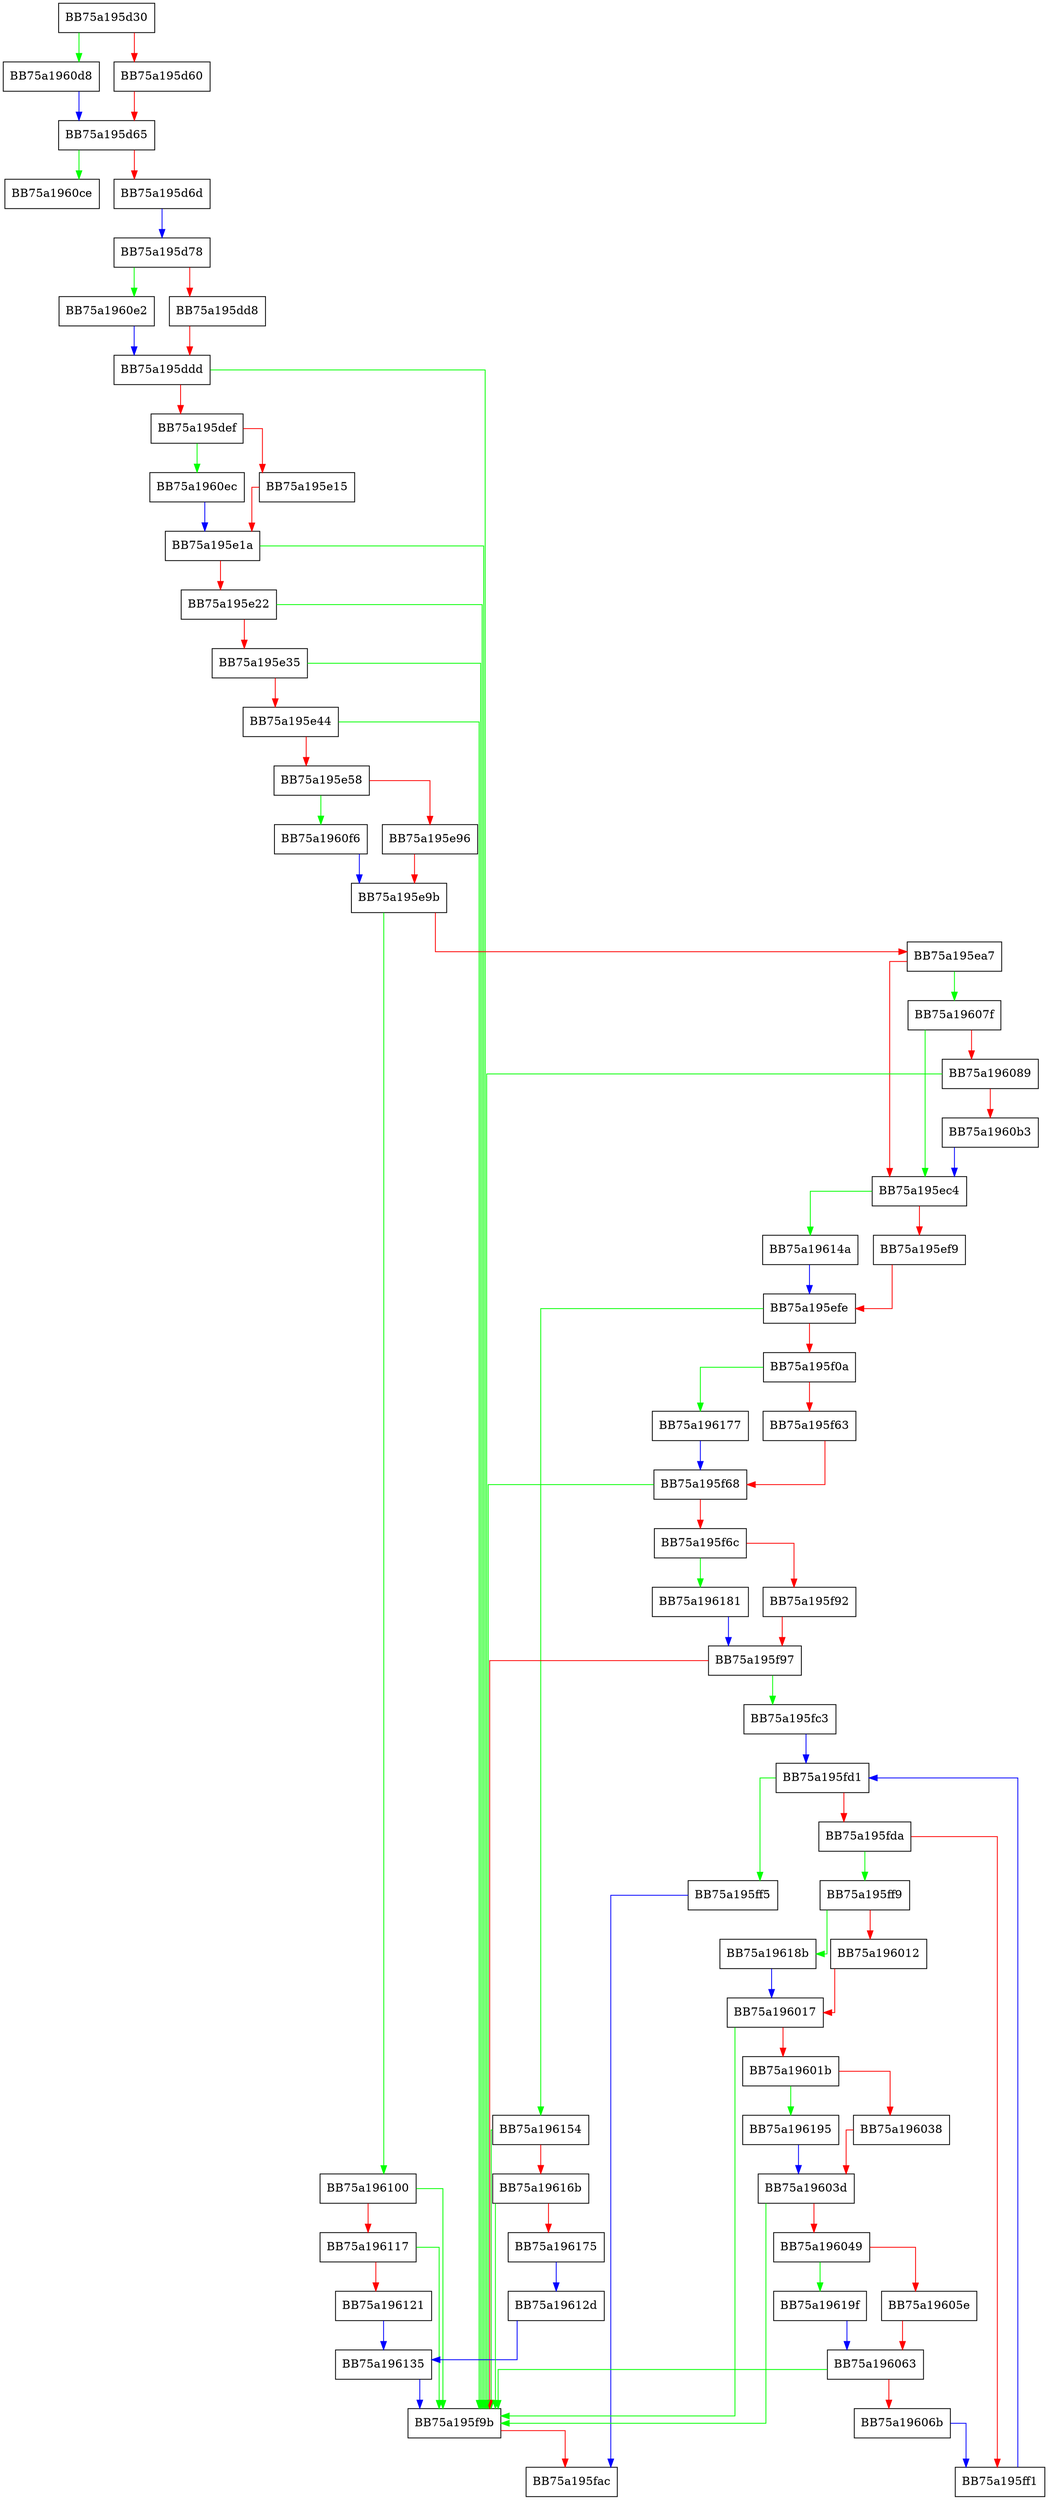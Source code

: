 digraph AllocState {
  node [shape="box"];
  graph [splines=ortho];
  BB75a195d30 -> BB75a1960d8 [color="green"];
  BB75a195d30 -> BB75a195d60 [color="red"];
  BB75a195d60 -> BB75a195d65 [color="red"];
  BB75a195d65 -> BB75a1960ce [color="green"];
  BB75a195d65 -> BB75a195d6d [color="red"];
  BB75a195d6d -> BB75a195d78 [color="blue"];
  BB75a195d78 -> BB75a1960e2 [color="green"];
  BB75a195d78 -> BB75a195dd8 [color="red"];
  BB75a195dd8 -> BB75a195ddd [color="red"];
  BB75a195ddd -> BB75a195f9b [color="green"];
  BB75a195ddd -> BB75a195def [color="red"];
  BB75a195def -> BB75a1960ec [color="green"];
  BB75a195def -> BB75a195e15 [color="red"];
  BB75a195e15 -> BB75a195e1a [color="red"];
  BB75a195e1a -> BB75a195f9b [color="green"];
  BB75a195e1a -> BB75a195e22 [color="red"];
  BB75a195e22 -> BB75a195f9b [color="green"];
  BB75a195e22 -> BB75a195e35 [color="red"];
  BB75a195e35 -> BB75a195f9b [color="green"];
  BB75a195e35 -> BB75a195e44 [color="red"];
  BB75a195e44 -> BB75a195f9b [color="green"];
  BB75a195e44 -> BB75a195e58 [color="red"];
  BB75a195e58 -> BB75a1960f6 [color="green"];
  BB75a195e58 -> BB75a195e96 [color="red"];
  BB75a195e96 -> BB75a195e9b [color="red"];
  BB75a195e9b -> BB75a196100 [color="green"];
  BB75a195e9b -> BB75a195ea7 [color="red"];
  BB75a195ea7 -> BB75a19607f [color="green"];
  BB75a195ea7 -> BB75a195ec4 [color="red"];
  BB75a195ec4 -> BB75a19614a [color="green"];
  BB75a195ec4 -> BB75a195ef9 [color="red"];
  BB75a195ef9 -> BB75a195efe [color="red"];
  BB75a195efe -> BB75a196154 [color="green"];
  BB75a195efe -> BB75a195f0a [color="red"];
  BB75a195f0a -> BB75a196177 [color="green"];
  BB75a195f0a -> BB75a195f63 [color="red"];
  BB75a195f63 -> BB75a195f68 [color="red"];
  BB75a195f68 -> BB75a195f9b [color="green"];
  BB75a195f68 -> BB75a195f6c [color="red"];
  BB75a195f6c -> BB75a196181 [color="green"];
  BB75a195f6c -> BB75a195f92 [color="red"];
  BB75a195f92 -> BB75a195f97 [color="red"];
  BB75a195f97 -> BB75a195fc3 [color="green"];
  BB75a195f97 -> BB75a195f9b [color="red"];
  BB75a195f9b -> BB75a195fac [color="red"];
  BB75a195fc3 -> BB75a195fd1 [color="blue"];
  BB75a195fd1 -> BB75a195ff5 [color="green"];
  BB75a195fd1 -> BB75a195fda [color="red"];
  BB75a195fda -> BB75a195ff9 [color="green"];
  BB75a195fda -> BB75a195ff1 [color="red"];
  BB75a195ff1 -> BB75a195fd1 [color="blue"];
  BB75a195ff5 -> BB75a195fac [color="blue"];
  BB75a195ff9 -> BB75a19618b [color="green"];
  BB75a195ff9 -> BB75a196012 [color="red"];
  BB75a196012 -> BB75a196017 [color="red"];
  BB75a196017 -> BB75a195f9b [color="green"];
  BB75a196017 -> BB75a19601b [color="red"];
  BB75a19601b -> BB75a196195 [color="green"];
  BB75a19601b -> BB75a196038 [color="red"];
  BB75a196038 -> BB75a19603d [color="red"];
  BB75a19603d -> BB75a195f9b [color="green"];
  BB75a19603d -> BB75a196049 [color="red"];
  BB75a196049 -> BB75a19619f [color="green"];
  BB75a196049 -> BB75a19605e [color="red"];
  BB75a19605e -> BB75a196063 [color="red"];
  BB75a196063 -> BB75a195f9b [color="green"];
  BB75a196063 -> BB75a19606b [color="red"];
  BB75a19606b -> BB75a195ff1 [color="blue"];
  BB75a19607f -> BB75a195ec4 [color="green"];
  BB75a19607f -> BB75a196089 [color="red"];
  BB75a196089 -> BB75a195f9b [color="green"];
  BB75a196089 -> BB75a1960b3 [color="red"];
  BB75a1960b3 -> BB75a195ec4 [color="blue"];
  BB75a1960d8 -> BB75a195d65 [color="blue"];
  BB75a1960e2 -> BB75a195ddd [color="blue"];
  BB75a1960ec -> BB75a195e1a [color="blue"];
  BB75a1960f6 -> BB75a195e9b [color="blue"];
  BB75a196100 -> BB75a195f9b [color="green"];
  BB75a196100 -> BB75a196117 [color="red"];
  BB75a196117 -> BB75a195f9b [color="green"];
  BB75a196117 -> BB75a196121 [color="red"];
  BB75a196121 -> BB75a196135 [color="blue"];
  BB75a19612d -> BB75a196135 [color="blue"];
  BB75a196135 -> BB75a195f9b [color="blue"];
  BB75a19614a -> BB75a195efe [color="blue"];
  BB75a196154 -> BB75a195f9b [color="green"];
  BB75a196154 -> BB75a19616b [color="red"];
  BB75a19616b -> BB75a195f9b [color="green"];
  BB75a19616b -> BB75a196175 [color="red"];
  BB75a196175 -> BB75a19612d [color="blue"];
  BB75a196177 -> BB75a195f68 [color="blue"];
  BB75a196181 -> BB75a195f97 [color="blue"];
  BB75a19618b -> BB75a196017 [color="blue"];
  BB75a196195 -> BB75a19603d [color="blue"];
  BB75a19619f -> BB75a196063 [color="blue"];
}